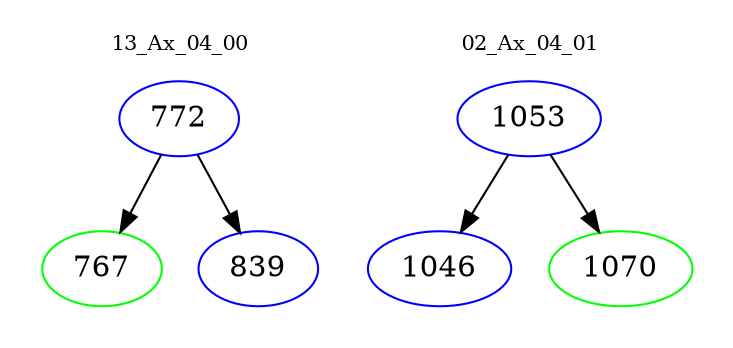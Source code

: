digraph{
subgraph cluster_0 {
color = white
label = "13_Ax_04_00";
fontsize=10;
T0_772 [label="772", color="blue"]
T0_772 -> T0_767 [color="black"]
T0_767 [label="767", color="green"]
T0_772 -> T0_839 [color="black"]
T0_839 [label="839", color="blue"]
}
subgraph cluster_1 {
color = white
label = "02_Ax_04_01";
fontsize=10;
T1_1053 [label="1053", color="blue"]
T1_1053 -> T1_1046 [color="black"]
T1_1046 [label="1046", color="blue"]
T1_1053 -> T1_1070 [color="black"]
T1_1070 [label="1070", color="green"]
}
}
